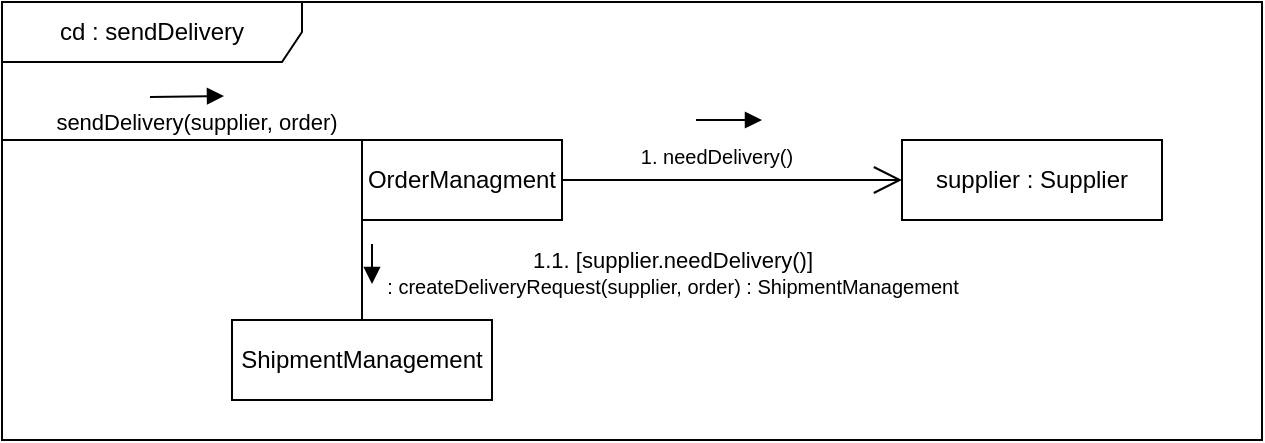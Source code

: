 <mxfile version="21.2.3" type="onedrive">
  <diagram name="Page-1" id="2YBvvXClWsGukQMizWep">
    <mxGraphModel grid="1" page="1" gridSize="10" guides="1" tooltips="1" connect="1" arrows="1" fold="1" pageScale="1" pageWidth="850" pageHeight="1100" math="0" shadow="0">
      <root>
        <mxCell id="0" />
        <mxCell id="1" parent="0" />
        <mxCell id="vbn1vjWYSr6YsiNQEqlZ-1" value="cd : sendDelivery" style="shape=umlFrame;whiteSpace=wrap;html=1;pointerEvents=0;width=150;height=30;" vertex="1" parent="1">
          <mxGeometry x="10" y="11" width="630" height="219" as="geometry" />
        </mxCell>
        <mxCell id="vbn1vjWYSr6YsiNQEqlZ-34" style="edgeStyle=none;rounded=0;orthogonalLoop=1;jettySize=auto;html=1;endArrow=none;endFill=0;entryX=0;entryY=0;entryDx=0;entryDy=0;" edge="1" parent="1" target="vbn1vjWYSr6YsiNQEqlZ-33">
          <mxGeometry relative="1" as="geometry">
            <mxPoint x="10" y="80" as="sourcePoint" />
          </mxGeometry>
        </mxCell>
        <mxCell id="vbn1vjWYSr6YsiNQEqlZ-33" value="OrderManagment" style="html=1;whiteSpace=wrap;" vertex="1" parent="1">
          <mxGeometry x="190" y="80" width="100" height="40" as="geometry" />
        </mxCell>
        <mxCell id="vbn1vjWYSr6YsiNQEqlZ-57" value="sendDelivery(supplier, order)" style="html=1;verticalAlign=bottom;endArrow=block;edgeStyle=elbowEdgeStyle;elbow=vertical;curved=0;rounded=0;" edge="1" parent="1">
          <mxGeometry x="0.257" y="-22" width="80" relative="1" as="geometry">
            <mxPoint x="84" y="58.5" as="sourcePoint" />
            <mxPoint x="121" y="58" as="targetPoint" />
            <mxPoint as="offset" />
            <Array as="points">
              <mxPoint x="105" y="58" />
            </Array>
          </mxGeometry>
        </mxCell>
        <mxCell id="eug0yIInreZ6nuwDFGsd-4" value="&lt;span style=&quot;font-size: 10px;&quot;&gt;1. needDelivery()&lt;br&gt;&lt;/span&gt;" style="html=1;verticalAlign=bottom;endArrow=block;edgeStyle=elbowEdgeStyle;elbow=vertical;curved=0;rounded=0;" edge="1" parent="1">
          <mxGeometry x="-0.28" y="-27" width="80" relative="1" as="geometry">
            <mxPoint x="360" y="70" as="sourcePoint" />
            <mxPoint x="390" y="70" as="targetPoint" />
            <mxPoint as="offset" />
            <Array as="points">
              <mxPoint x="357" y="70" />
            </Array>
          </mxGeometry>
        </mxCell>
        <mxCell id="W19vyAFUkHcT3V9oL0bM-1" value="supplier : Supplier" style="html=1;whiteSpace=wrap;" vertex="1" parent="1">
          <mxGeometry x="460" y="80" width="130" height="40" as="geometry" />
        </mxCell>
        <mxCell id="fHD3HZ6wCKZXL_5JlZON-2" value="ShipmentManagement" style="html=1;whiteSpace=wrap;" vertex="1" parent="1">
          <mxGeometry x="125" y="170" width="130" height="40" as="geometry" />
        </mxCell>
        <mxCell id="fHD3HZ6wCKZXL_5JlZON-3" value="1.1. [supplier.needDelivery()]&lt;br&gt;&lt;span style=&quot;font-size: 10px;&quot;&gt;: createDeliveryRequest(supplier, order) : ShipmentManagement&lt;br&gt;&lt;/span&gt;" style="html=1;verticalAlign=bottom;endArrow=block;edgeStyle=elbowEdgeStyle;elbow=vertical;curved=0;rounded=0;" edge="1" parent="1">
          <mxGeometry x="1" y="150" width="80" relative="1" as="geometry">
            <mxPoint x="195" y="132" as="sourcePoint" />
            <mxPoint x="195" y="152" as="targetPoint" />
            <mxPoint y="10" as="offset" />
            <Array as="points">
              <mxPoint x="173" y="135" />
            </Array>
          </mxGeometry>
        </mxCell>
        <mxCell id="obRpyaiLCISgEbDacJ6L-1" value="" style="endArrow=open;endFill=1;endSize=12;html=1;rounded=0;exitX=1;exitY=0.5;exitDx=0;exitDy=0;entryX=0;entryY=0.5;entryDx=0;entryDy=0;" edge="1" parent="1" source="vbn1vjWYSr6YsiNQEqlZ-33" target="W19vyAFUkHcT3V9oL0bM-1">
          <mxGeometry width="160" relative="1" as="geometry">
            <mxPoint x="440" y="150" as="sourcePoint" />
            <mxPoint x="600" y="150" as="targetPoint" />
          </mxGeometry>
        </mxCell>
        <mxCell id="obRpyaiLCISgEbDacJ6L-3" value="" style="endArrow=none;html=1;rounded=0;entryX=0;entryY=1;entryDx=0;entryDy=0;exitX=0.5;exitY=0;exitDx=0;exitDy=0;" edge="1" parent="1" source="fHD3HZ6wCKZXL_5JlZON-2" target="vbn1vjWYSr6YsiNQEqlZ-33">
          <mxGeometry width="50" height="50" relative="1" as="geometry">
            <mxPoint x="310" y="180" as="sourcePoint" />
            <mxPoint x="360" y="130" as="targetPoint" />
          </mxGeometry>
        </mxCell>
      </root>
    </mxGraphModel>
  </diagram>
</mxfile>
